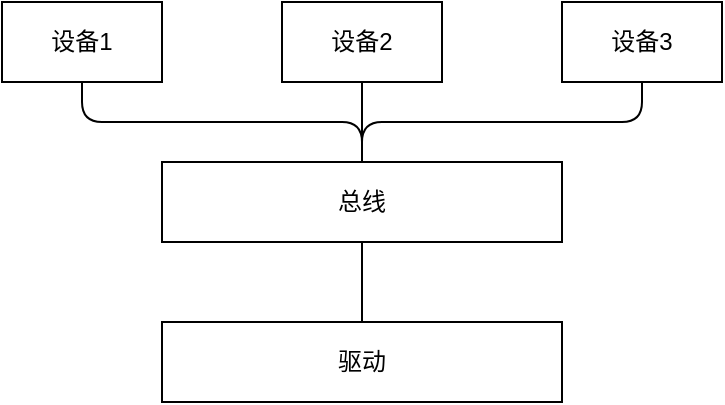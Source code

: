 <mxfile>
    <diagram id="AsVd8hs5Q_RgN17urIGx" name="第 1 页">
        <mxGraphModel dx="926" dy="797" grid="1" gridSize="10" guides="1" tooltips="1" connect="1" arrows="1" fold="1" page="1" pageScale="1" pageWidth="827" pageHeight="1169" math="0" shadow="0">
            <root>
                <mxCell id="0"/>
                <mxCell id="1" parent="0"/>
                <mxCell id="9" style="edgeStyle=none;html=1;exitX=0.5;exitY=1;exitDx=0;exitDy=0;entryX=0.5;entryY=0;entryDx=0;entryDy=0;endArrow=none;endFill=0;" edge="1" parent="1" source="2" target="5">
                    <mxGeometry relative="1" as="geometry">
                        <Array as="points">
                            <mxPoint x="160" y="300"/>
                            <mxPoint x="300" y="300"/>
                        </Array>
                    </mxGeometry>
                </mxCell>
                <mxCell id="2" value="设备1" style="rounded=0;whiteSpace=wrap;html=1;" vertex="1" parent="1">
                    <mxGeometry x="120" y="240" width="80" height="40" as="geometry"/>
                </mxCell>
                <mxCell id="10" style="edgeStyle=none;html=1;exitX=0.5;exitY=1;exitDx=0;exitDy=0;entryX=0.5;entryY=0;entryDx=0;entryDy=0;endArrow=none;endFill=0;" edge="1" parent="1" source="3" target="5">
                    <mxGeometry relative="1" as="geometry">
                        <Array as="points">
                            <mxPoint x="440" y="300"/>
                            <mxPoint x="300" y="300"/>
                        </Array>
                    </mxGeometry>
                </mxCell>
                <mxCell id="3" value="设备3" style="rounded=0;whiteSpace=wrap;html=1;" vertex="1" parent="1">
                    <mxGeometry x="400" y="240" width="80" height="40" as="geometry"/>
                </mxCell>
                <mxCell id="7" style="edgeStyle=none;html=1;exitX=0.5;exitY=1;exitDx=0;exitDy=0;entryX=0.5;entryY=0;entryDx=0;entryDy=0;endArrow=none;endFill=0;" edge="1" parent="1" source="4" target="5">
                    <mxGeometry relative="1" as="geometry"/>
                </mxCell>
                <mxCell id="4" value="设备2" style="rounded=0;whiteSpace=wrap;html=1;" vertex="1" parent="1">
                    <mxGeometry x="260" y="240" width="80" height="40" as="geometry"/>
                </mxCell>
                <mxCell id="8" style="edgeStyle=none;html=1;exitX=0.5;exitY=1;exitDx=0;exitDy=0;entryX=0.5;entryY=0;entryDx=0;entryDy=0;endArrow=none;endFill=0;" edge="1" parent="1" source="5" target="6">
                    <mxGeometry relative="1" as="geometry"/>
                </mxCell>
                <mxCell id="5" value="总线" style="rounded=0;whiteSpace=wrap;html=1;" vertex="1" parent="1">
                    <mxGeometry x="200" y="320" width="200" height="40" as="geometry"/>
                </mxCell>
                <mxCell id="6" value="驱动" style="rounded=0;whiteSpace=wrap;html=1;" vertex="1" parent="1">
                    <mxGeometry x="200" y="400" width="200" height="40" as="geometry"/>
                </mxCell>
            </root>
        </mxGraphModel>
    </diagram>
</mxfile>
